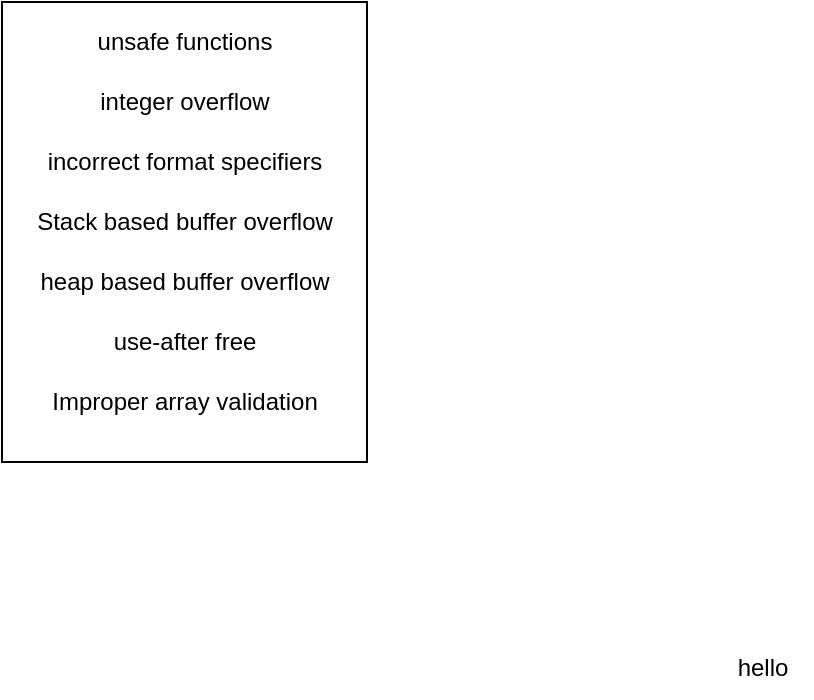 <mxfile version="26.2.14">
  <diagram name="Page-1" id="ElEJQn2bmnE-FZxb2ZQC">
    <mxGraphModel dx="1424" dy="927" grid="1" gridSize="10" guides="1" tooltips="1" connect="1" arrows="1" fold="1" page="1" pageScale="1" pageWidth="850" pageHeight="1100" math="0" shadow="0">
      <root>
        <mxCell id="0" />
        <mxCell id="1" parent="0" />
        <mxCell id="iszfN2IdjPFp7sUso98m-1" value="" style="group" vertex="1" connectable="0" parent="1">
          <mxGeometry x="80" y="90" width="182.5" height="230" as="geometry" />
        </mxCell>
        <mxCell id="Kvmyp9nTmgMz7uB1PPaK-2" value="" style="rounded=0;whiteSpace=wrap;html=1;rotation=90;movable=1;resizable=1;rotatable=1;deletable=1;editable=1;locked=0;connectable=1;" parent="iszfN2IdjPFp7sUso98m-1" vertex="1">
          <mxGeometry x="-23.75" y="23.75" width="230" height="182.5" as="geometry" />
        </mxCell>
        <mxCell id="Kvmyp9nTmgMz7uB1PPaK-3" value="&lt;div&gt;unsafe functions &lt;br&gt;&lt;/div&gt;" style="text;html=1;align=center;verticalAlign=middle;resizable=1;points=[];autosize=1;strokeColor=none;fillColor=none;movable=1;rotatable=1;deletable=1;editable=1;locked=0;connectable=1;" parent="iszfN2IdjPFp7sUso98m-1" vertex="1">
          <mxGeometry x="36.25" y="5" width="110" height="30" as="geometry" />
        </mxCell>
        <mxCell id="Kvmyp9nTmgMz7uB1PPaK-4" value="&lt;div&gt;integer overflow&lt;/div&gt;" style="text;html=1;align=center;verticalAlign=middle;resizable=1;points=[];autosize=1;strokeColor=none;fillColor=none;movable=1;rotatable=1;deletable=1;editable=1;locked=0;connectable=1;" parent="iszfN2IdjPFp7sUso98m-1" vertex="1">
          <mxGeometry x="36.25" y="35" width="110" height="30" as="geometry" />
        </mxCell>
        <mxCell id="Kvmyp9nTmgMz7uB1PPaK-5" value="incorrect format specifiers" style="text;html=1;align=center;verticalAlign=middle;resizable=1;points=[];autosize=1;strokeColor=none;fillColor=none;movable=1;rotatable=1;deletable=1;editable=1;locked=0;connectable=1;" parent="iszfN2IdjPFp7sUso98m-1" vertex="1">
          <mxGeometry x="11.25" y="65" width="160" height="30" as="geometry" />
        </mxCell>
        <mxCell id="Kvmyp9nTmgMz7uB1PPaK-6" value="&lt;div&gt;Stack based buffer overflow&lt;/div&gt;" style="text;html=1;align=center;verticalAlign=middle;resizable=1;points=[];autosize=1;strokeColor=none;fillColor=none;movable=1;rotatable=1;deletable=1;editable=1;locked=0;connectable=1;" parent="iszfN2IdjPFp7sUso98m-1" vertex="1">
          <mxGeometry x="6.25" y="95" width="170" height="30" as="geometry" />
        </mxCell>
        <mxCell id="Kvmyp9nTmgMz7uB1PPaK-7" value="&lt;div&gt;heap based buffer overflow&lt;/div&gt;" style="text;html=1;align=center;verticalAlign=middle;resizable=1;points=[];autosize=1;strokeColor=none;fillColor=none;movable=1;rotatable=1;deletable=1;editable=1;locked=0;connectable=1;" parent="iszfN2IdjPFp7sUso98m-1" vertex="1">
          <mxGeometry x="6.25" y="125" width="170" height="30" as="geometry" />
        </mxCell>
        <mxCell id="Kvmyp9nTmgMz7uB1PPaK-8" value="&lt;div&gt;use-after free&lt;/div&gt;" style="text;html=1;align=center;verticalAlign=middle;resizable=1;points=[];autosize=1;strokeColor=none;fillColor=none;movable=1;rotatable=1;deletable=1;editable=1;locked=0;connectable=1;" parent="iszfN2IdjPFp7sUso98m-1" vertex="1">
          <mxGeometry x="46.25" y="155" width="90" height="30" as="geometry" />
        </mxCell>
        <mxCell id="Kvmyp9nTmgMz7uB1PPaK-9" value="Improper array validation" style="text;html=1;align=center;verticalAlign=middle;resizable=1;points=[];autosize=1;strokeColor=none;fillColor=none;movable=1;rotatable=1;deletable=1;editable=1;locked=0;connectable=1;" parent="iszfN2IdjPFp7sUso98m-1" vertex="1">
          <mxGeometry x="11.25" y="185" width="160" height="30" as="geometry" />
        </mxCell>
        <mxCell id="iszfN2IdjPFp7sUso98m-3" value="hello" style="text;html=1;align=center;verticalAlign=middle;resizable=0;points=[];autosize=1;strokeColor=none;fillColor=none;" vertex="1" parent="1">
          <mxGeometry x="435" y="408" width="50" height="30" as="geometry" />
        </mxCell>
      </root>
    </mxGraphModel>
  </diagram>
</mxfile>
